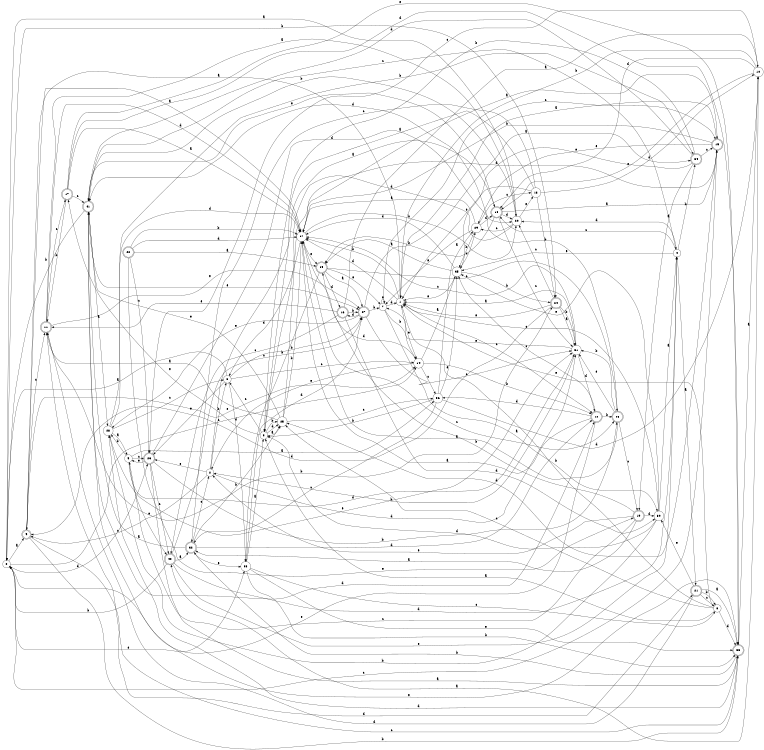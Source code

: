 digraph n34_8 {
__start0 [label="" shape="none"];

rankdir=LR;
size="8,5";

s0 [style="filled", color="black", fillcolor="white" shape="circle", label="0"];
s1 [style="filled", color="black", fillcolor="white" shape="circle", label="1"];
s2 [style="filled", color="black", fillcolor="white" shape="circle", label="2"];
s3 [style="filled", color="black", fillcolor="white" shape="circle", label="3"];
s4 [style="filled", color="black", fillcolor="white" shape="circle", label="4"];
s5 [style="filled", color="black", fillcolor="white" shape="circle", label="5"];
s6 [style="filled", color="black", fillcolor="white" shape="circle", label="6"];
s7 [style="filled", color="black", fillcolor="white" shape="circle", label="7"];
s8 [style="filled", color="black", fillcolor="white" shape="circle", label="8"];
s9 [style="rounded,filled", color="black", fillcolor="white" shape="doublecircle", label="9"];
s10 [style="filled", color="black", fillcolor="white" shape="circle", label="10"];
s11 [style="rounded,filled", color="black", fillcolor="white" shape="doublecircle", label="11"];
s12 [style="rounded,filled", color="black", fillcolor="white" shape="doublecircle", label="12"];
s13 [style="filled", color="black", fillcolor="white" shape="circle", label="13"];
s14 [style="filled", color="black", fillcolor="white" shape="circle", label="14"];
s15 [style="rounded,filled", color="black", fillcolor="white" shape="doublecircle", label="15"];
s16 [style="rounded,filled", color="black", fillcolor="white" shape="doublecircle", label="16"];
s17 [style="rounded,filled", color="black", fillcolor="white" shape="doublecircle", label="17"];
s18 [style="rounded,filled", color="black", fillcolor="white" shape="doublecircle", label="18"];
s19 [style="rounded,filled", color="black", fillcolor="white" shape="doublecircle", label="19"];
s20 [style="filled", color="black", fillcolor="white" shape="circle", label="20"];
s21 [style="rounded,filled", color="black", fillcolor="white" shape="doublecircle", label="21"];
s22 [style="rounded,filled", color="black", fillcolor="white" shape="doublecircle", label="22"];
s23 [style="rounded,filled", color="black", fillcolor="white" shape="doublecircle", label="23"];
s24 [style="rounded,filled", color="black", fillcolor="white" shape="doublecircle", label="24"];
s25 [style="filled", color="black", fillcolor="white" shape="circle", label="25"];
s26 [style="rounded,filled", color="black", fillcolor="white" shape="doublecircle", label="26"];
s27 [style="rounded,filled", color="black", fillcolor="white" shape="doublecircle", label="27"];
s28 [style="filled", color="black", fillcolor="white" shape="circle", label="28"];
s29 [style="filled", color="black", fillcolor="white" shape="circle", label="29"];
s30 [style="filled", color="black", fillcolor="white" shape="circle", label="30"];
s31 [style="filled", color="black", fillcolor="white" shape="circle", label="31"];
s32 [style="rounded,filled", color="black", fillcolor="white" shape="doublecircle", label="32"];
s33 [style="rounded,filled", color="black", fillcolor="white" shape="doublecircle", label="33"];
s34 [style="rounded,filled", color="black", fillcolor="white" shape="doublecircle", label="34"];
s35 [style="filled", color="black", fillcolor="white" shape="circle", label="35"];
s36 [style="filled", color="black", fillcolor="white" shape="circle", label="36"];
s37 [style="filled", color="black", fillcolor="white" shape="circle", label="37"];
s38 [style="filled", color="black", fillcolor="white" shape="circle", label="38"];
s39 [style="rounded,filled", color="black", fillcolor="white" shape="doublecircle", label="39"];
s40 [style="rounded,filled", color="black", fillcolor="white" shape="doublecircle", label="40"];
s41 [style="rounded,filled", color="black", fillcolor="white" shape="doublecircle", label="41"];
s0 -> s9 [label="a"];
s0 -> s24 [label="b"];
s0 -> s14 [label="c"];
s0 -> s23 [label="d"];
s0 -> s38 [label="e"];
s1 -> s9 [label="a"];
s1 -> s37 [label="b"];
s1 -> s12 [label="c"];
s1 -> s37 [label="d"];
s1 -> s14 [label="e"];
s2 -> s18 [label="a"];
s2 -> s6 [label="b"];
s2 -> s9 [label="c"];
s2 -> s31 [label="d"];
s2 -> s23 [label="e"];
s3 -> s25 [label="a"];
s3 -> s25 [label="b"];
s3 -> s6 [label="c"];
s3 -> s25 [label="d"];
s3 -> s17 [label="e"];
s4 -> s21 [label="a"];
s4 -> s34 [label="b"];
s4 -> s18 [label="c"];
s4 -> s20 [label="d"];
s4 -> s35 [label="e"];
s5 -> s36 [label="a"];
s5 -> s28 [label="b"];
s5 -> s23 [label="c"];
s5 -> s31 [label="d"];
s5 -> s40 [label="e"];
s6 -> s0 [label="a"];
s6 -> s27 [label="b"];
s6 -> s14 [label="c"];
s6 -> s38 [label="d"];
s6 -> s23 [label="e"];
s7 -> s30 [label="a"];
s7 -> s14 [label="b"];
s7 -> s15 [label="c"];
s7 -> s1 [label="d"];
s7 -> s7 [label="e"];
s8 -> s3 [label="a"];
s8 -> s1 [label="b"];
s8 -> s25 [label="c"];
s8 -> s33 [label="d"];
s8 -> s1 [label="e"];
s9 -> s37 [label="a"];
s9 -> s33 [label="b"];
s9 -> s11 [label="c"];
s9 -> s21 [label="d"];
s9 -> s14 [label="e"];
s10 -> s40 [label="a"];
s10 -> s1 [label="b"];
s10 -> s23 [label="c"];
s10 -> s18 [label="d"];
s10 -> s18 [label="e"];
s11 -> s20 [label="a"];
s11 -> s24 [label="b"];
s11 -> s17 [label="c"];
s11 -> s37 [label="d"];
s11 -> s27 [label="e"];
s12 -> s37 [label="a"];
s12 -> s26 [label="b"];
s12 -> s35 [label="c"];
s12 -> s36 [label="d"];
s12 -> s0 [label="e"];
s13 -> s3 [label="a"];
s13 -> s24 [label="b"];
s13 -> s32 [label="c"];
s13 -> s10 [label="d"];
s13 -> s1 [label="e"];
s14 -> s35 [label="a"];
s14 -> s12 [label="b"];
s14 -> s36 [label="c"];
s14 -> s37 [label="d"];
s14 -> s2 [label="e"];
s15 -> s1 [label="a"];
s15 -> s37 [label="b"];
s15 -> s0 [label="c"];
s15 -> s25 [label="d"];
s15 -> s29 [label="e"];
s16 -> s10 [label="a"];
s16 -> s27 [label="b"];
s16 -> s40 [label="c"];
s16 -> s30 [label="d"];
s16 -> s11 [label="e"];
s17 -> s37 [label="a"];
s17 -> s11 [label="b"];
s17 -> s41 [label="c"];
s17 -> s33 [label="d"];
s17 -> s33 [label="e"];
s18 -> s15 [label="a"];
s18 -> s39 [label="b"];
s18 -> s31 [label="c"];
s18 -> s20 [label="d"];
s18 -> s41 [label="e"];
s19 -> s32 [label="a"];
s19 -> s39 [label="b"];
s19 -> s5 [label="c"];
s19 -> s30 [label="d"];
s19 -> s2 [label="e"];
s20 -> s0 [label="a"];
s20 -> s41 [label="b"];
s20 -> s29 [label="c"];
s20 -> s3 [label="d"];
s20 -> s13 [label="e"];
s21 -> s33 [label="a"];
s21 -> s8 [label="b"];
s21 -> s8 [label="c"];
s21 -> s11 [label="d"];
s21 -> s30 [label="e"];
s22 -> s39 [label="a"];
s22 -> s37 [label="b"];
s22 -> s23 [label="c"];
s22 -> s37 [label="d"];
s22 -> s19 [label="e"];
s23 -> s33 [label="a"];
s23 -> s26 [label="b"];
s23 -> s40 [label="c"];
s23 -> s20 [label="d"];
s23 -> s5 [label="e"];
s24 -> s31 [label="a"];
s24 -> s31 [label="b"];
s24 -> s20 [label="c"];
s24 -> s9 [label="d"];
s24 -> s1 [label="e"];
s25 -> s11 [label="a"];
s25 -> s37 [label="b"];
s25 -> s36 [label="c"];
s25 -> s15 [label="d"];
s25 -> s41 [label="e"];
s26 -> s37 [label="a"];
s26 -> s31 [label="b"];
s26 -> s19 [label="c"];
s26 -> s41 [label="d"];
s26 -> s31 [label="e"];
s27 -> s34 [label="a"];
s27 -> s7 [label="b"];
s27 -> s31 [label="c"];
s27 -> s16 [label="d"];
s27 -> s28 [label="e"];
s28 -> s5 [label="a"];
s28 -> s34 [label="b"];
s28 -> s6 [label="c"];
s28 -> s37 [label="d"];
s28 -> s31 [label="e"];
s29 -> s37 [label="a"];
s29 -> s35 [label="b"];
s29 -> s13 [label="c"];
s29 -> s18 [label="d"];
s29 -> s7 [label="e"];
s30 -> s4 [label="a"];
s30 -> s28 [label="b"];
s30 -> s1 [label="c"];
s30 -> s3 [label="d"];
s30 -> s35 [label="e"];
s31 -> s1 [label="a"];
s31 -> s2 [label="b"];
s31 -> s37 [label="c"];
s31 -> s12 [label="d"];
s31 -> s7 [label="e"];
s32 -> s41 [label="a"];
s32 -> s25 [label="b"];
s32 -> s2 [label="c"];
s32 -> s12 [label="d"];
s32 -> s38 [label="e"];
s33 -> s10 [label="a"];
s33 -> s32 [label="b"];
s33 -> s11 [label="c"];
s33 -> s28 [label="d"];
s33 -> s41 [label="e"];
s34 -> s19 [label="a"];
s34 -> s3 [label="b"];
s34 -> s15 [label="c"];
s34 -> s41 [label="d"];
s34 -> s35 [label="e"];
s35 -> s39 [label="a"];
s35 -> s24 [label="b"];
s35 -> s29 [label="c"];
s35 -> s37 [label="d"];
s35 -> s1 [label="e"];
s36 -> s29 [label="a"];
s36 -> s3 [label="b"];
s36 -> s32 [label="c"];
s36 -> s10 [label="d"];
s36 -> s35 [label="e"];
s37 -> s15 [label="a"];
s37 -> s20 [label="b"];
s37 -> s26 [label="c"];
s37 -> s6 [label="d"];
s37 -> s39 [label="e"];
s38 -> s3 [label="a"];
s38 -> s33 [label="b"];
s38 -> s8 [label="c"];
s38 -> s27 [label="d"];
s38 -> s33 [label="e"];
s39 -> s27 [label="a"];
s39 -> s38 [label="b"];
s39 -> s26 [label="c"];
s39 -> s16 [label="d"];
s39 -> s7 [label="e"];
s40 -> s32 [label="a"];
s40 -> s0 [label="b"];
s40 -> s27 [label="c"];
s40 -> s4 [label="d"];
s40 -> s4 [label="e"];
s41 -> s28 [label="a"];
s41 -> s0 [label="b"];
s41 -> s4 [label="c"];
s41 -> s12 [label="d"];
s41 -> s27 [label="e"];

}